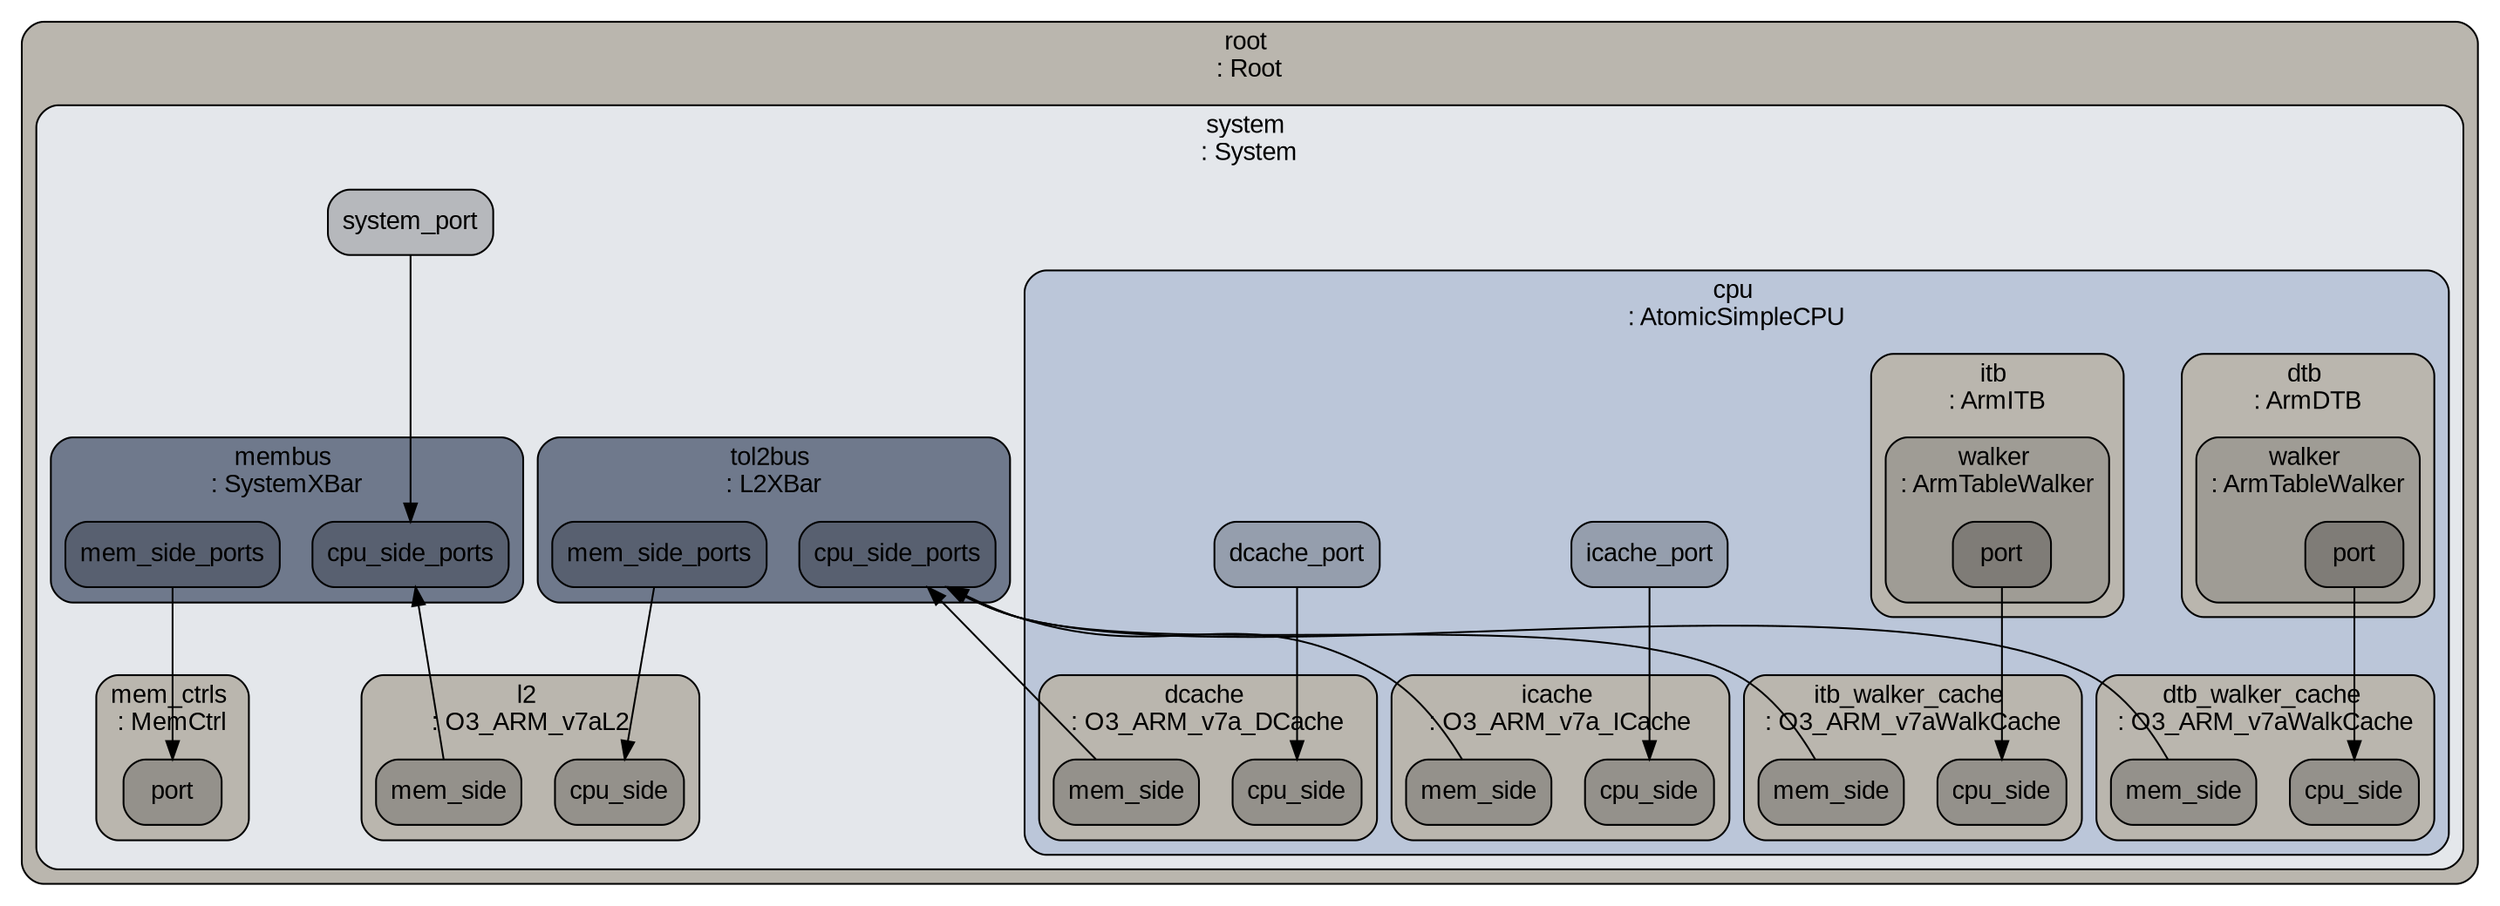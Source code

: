 digraph G {
ranksep="1.3";
subgraph cluster_root {
shape=Mrecord;
label="root \n: Root";
tooltip="eventq_index&#61;0&#10;\full_system&#61;false&#10;\sim_quantum&#61;0&#10;\time_sync_enable&#61;false&#10;\time_sync_period&#61;100000000000&#10;\time_sync_spin_threshold&#61;100000000";
style="rounded, filled";
color="#000000";
fillcolor="#bab6ae";
fontname=Arial;
fontsize=14;
fontcolor="#000000";
subgraph cluster_system {
shape=Mrecord;
label="system \n: System";
tooltip="byte_order&#61;little&#10;\cache_line_size&#61;128&#10;\eventq_index&#61;0&#10;\exit_on_work_items&#61;false&#10;\init_param&#61;0&#10;\m5ops_base&#61;0&#10;\mem_mode&#61;atomic&#10;\mem_ranges&#61;0:17179869184&#10;\memories&#61;system.mem_ctrls.dram&#10;\mmap_using_noreserve&#61;false&#10;\multi_thread&#61;false&#10;\num_work_ids&#61;16&#10;\readfile&#61;&#10;\redirect_paths&#61;system.redirect_paths0 system.redirect_paths1 system.redirect_paths2&#10;\shared_backstore&#61;&#10;\symbolfile&#61;&#10;\thermal_components&#61;&#10;\thermal_model&#61;Null&#10;\work_begin_ckpt_count&#61;0&#10;\work_begin_cpu_id_exit&#61;-1&#10;\work_begin_exit_count&#61;0&#10;\work_cpus_ckpt_count&#61;0&#10;\work_end_ckpt_count&#61;0&#10;\work_end_exit_count&#61;0&#10;\work_item_id&#61;-1&#10;\workload&#61;Null";
style="rounded, filled";
color="#000000";
fillcolor="#e4e7eb";
fontname=Arial;
fontsize=14;
fontcolor="#000000";
system_system_port [shape=Mrecord, label=system_port, style="rounded, filled", color="#000000", fillcolor="#b6b8bc", fontname=Arial, fontsize=14, fontcolor="#000000"];
subgraph cluster_system_dvfs_handler {
shape=Mrecord;
label="dvfs_handler \n: DVFSHandler";
tooltip="domains&#61;&#10;\enable&#61;false&#10;\eventq_index&#61;0&#10;\sys_clk_domain&#61;system.clk_domain&#10;\transition_latency&#61;100000000";
style="rounded, filled";
color="#000000";
fillcolor="#bab6ae";
fontname=Arial;
fontsize=14;
fontcolor="#000000";
}

subgraph cluster_system_cpu {
shape=Mrecord;
label="cpu \n: AtomicSimpleCPU";
tooltip="branchPred&#61;Null&#10;\checker&#61;Null&#10;\clk_domain&#61;system.cpu_clk_domain&#10;\cpu_id&#61;0&#10;\do_checkpoint_insts&#61;true&#10;\do_statistics_insts&#61;true&#10;\dtb&#61;system.cpu.dtb&#10;\eventq_index&#61;0&#10;\function_trace&#61;false&#10;\function_trace_start&#61;0&#10;\interrupts&#61;system.cpu.interrupts&#10;\isa&#61;system.cpu.isa&#10;\itb&#61;system.cpu.itb&#10;\max_insts_all_threads&#61;0&#10;\max_insts_any_thread&#61;0&#10;\numThreads&#61;1&#10;\power_gating_on_idle&#61;false&#10;\power_model&#61;&#10;\power_state&#61;system.cpu.power_state&#10;\progress_interval&#61;0&#10;\pwr_gating_latency&#61;300&#10;\simpoint_start_insts&#61;1000000 11000000&#10;\simulate_data_stalls&#61;false&#10;\simulate_inst_stalls&#61;false&#10;\socket_id&#61;0&#10;\switched_out&#61;false&#10;\syscallRetryLatency&#61;10000&#10;\system&#61;system&#10;\tracer&#61;system.cpu.tracer&#10;\wait_for_remote_gdb&#61;false&#10;\width&#61;1&#10;\workload&#61;system.cpu.workload";
style="rounded, filled";
color="#000000";
fillcolor="#bbc6d9";
fontname=Arial;
fontsize=14;
fontcolor="#000000";
system_cpu_icache_port [shape=Mrecord, label=icache_port, style="rounded, filled", color="#000000", fillcolor="#959ead", fontname=Arial, fontsize=14, fontcolor="#000000"];
system_cpu_dcache_port [shape=Mrecord, label=dcache_port, style="rounded, filled", color="#000000", fillcolor="#959ead", fontname=Arial, fontsize=14, fontcolor="#000000"];
subgraph cluster_system_cpu_dtb {
shape=Mrecord;
label="dtb \n: ArmDTB";
tooltip="eventq_index&#61;0&#10;\is_stage2&#61;false&#10;\size&#61;64&#10;\sys&#61;system&#10;\walker&#61;system.cpu.dtb.walker";
style="rounded, filled";
color="#000000";
fillcolor="#bab6ae";
fontname=Arial;
fontsize=14;
fontcolor="#000000";
subgraph cluster_system_cpu_dtb_stage2_mmu {
shape=Mrecord;
label="stage2_mmu \n: ArmStage2DMMU";
tooltip="eventq_index&#61;0&#10;\stage2_tlb&#61;system.cpu.dtb.stage2_mmu.stage2_tlb&#10;\sys&#61;system&#10;\tlb&#61;system.cpu.dtb";
style="rounded, filled";
color="#000000";
fillcolor="#9f9c95";
fontname=Arial;
fontsize=14;
fontcolor="#000000";
subgraph cluster_system_cpu_dtb_stage2_mmu_stage2_tlb {
shape=Mrecord;
label="stage2_tlb \n: ArmStage2TLB";
tooltip="eventq_index&#61;0&#10;\is_stage2&#61;true&#10;\size&#61;32&#10;\sys&#61;system&#10;\walker&#61;system.cpu.dtb.stage2_mmu.stage2_tlb.walker";
style="rounded, filled";
color="#000000";
fillcolor="#84827c";
fontname=Arial;
fontsize=14;
fontcolor="#000000";
subgraph cluster_system_cpu_dtb_stage2_mmu_stage2_tlb_walker {
shape=Mrecord;
label="walker \n: ArmStage2TableWalker";
tooltip="clk_domain&#61;system.cpu_clk_domain&#10;\eventq_index&#61;0&#10;\is_stage2&#61;true&#10;\num_squash_per_cycle&#61;2&#10;\power_model&#61;&#10;\power_state&#61;system.cpu.dtb.stage2_mmu.stage2_tlb.walker.power_state&#10;\sys&#61;system";
style="rounded, filled";
color="#000000";
fillcolor="#6a6863";
fontname=Arial;
fontsize=14;
fontcolor="#000000";
subgraph cluster_system_cpu_dtb_stage2_mmu_stage2_tlb_walker_power_state {
shape=Mrecord;
label="power_state \n: PowerState";
tooltip="clk_gate_bins&#61;20&#10;\clk_gate_max&#61;1000000000000&#10;\clk_gate_min&#61;1000&#10;\default_state&#61;UNDEFINED&#10;\eventq_index&#61;0&#10;\leaders&#61;&#10;\possible_states&#61;";
style="rounded, filled";
color="#000000";
fillcolor="#4f4e4a";
fontname=Arial;
fontsize=14;
fontcolor="#000000";
}

}

}

}

subgraph cluster_system_cpu_dtb_walker {
shape=Mrecord;
label="walker \n: ArmTableWalker";
tooltip="clk_domain&#61;system.cpu_clk_domain&#10;\eventq_index&#61;0&#10;\is_stage2&#61;false&#10;\num_squash_per_cycle&#61;2&#10;\power_model&#61;&#10;\power_state&#61;system.cpu.dtb.walker.power_state&#10;\sys&#61;system";
style="rounded, filled";
color="#000000";
fillcolor="#9f9c95";
fontname=Arial;
fontsize=14;
fontcolor="#000000";
system_cpu_dtb_walker_port [shape=Mrecord, label=port, style="rounded, filled", color="#000000", fillcolor="#7f7c77", fontname=Arial, fontsize=14, fontcolor="#000000"];
subgraph cluster_system_cpu_dtb_walker_power_state {
shape=Mrecord;
label="power_state \n: PowerState";
tooltip="clk_gate_bins&#61;20&#10;\clk_gate_max&#61;1000000000000&#10;\clk_gate_min&#61;1000&#10;\default_state&#61;UNDEFINED&#10;\eventq_index&#61;0&#10;\leaders&#61;&#10;\possible_states&#61;";
style="rounded, filled";
color="#000000";
fillcolor="#84827c";
fontname=Arial;
fontsize=14;
fontcolor="#000000";
}

}

}

subgraph cluster_system_cpu_itb {
shape=Mrecord;
label="itb \n: ArmITB";
tooltip="eventq_index&#61;0&#10;\is_stage2&#61;false&#10;\size&#61;64&#10;\sys&#61;system&#10;\walker&#61;system.cpu.itb.walker";
style="rounded, filled";
color="#000000";
fillcolor="#bab6ae";
fontname=Arial;
fontsize=14;
fontcolor="#000000";
subgraph cluster_system_cpu_itb_stage2_mmu {
shape=Mrecord;
label="stage2_mmu \n: ArmStage2IMMU";
tooltip="eventq_index&#61;0&#10;\stage2_tlb&#61;system.cpu.itb.stage2_mmu.stage2_tlb&#10;\sys&#61;system&#10;\tlb&#61;system.cpu.itb";
style="rounded, filled";
color="#000000";
fillcolor="#9f9c95";
fontname=Arial;
fontsize=14;
fontcolor="#000000";
subgraph cluster_system_cpu_itb_stage2_mmu_stage2_tlb {
shape=Mrecord;
label="stage2_tlb \n: ArmStage2TLB";
tooltip="eventq_index&#61;0&#10;\is_stage2&#61;true&#10;\size&#61;32&#10;\sys&#61;system&#10;\walker&#61;system.cpu.itb.stage2_mmu.stage2_tlb.walker";
style="rounded, filled";
color="#000000";
fillcolor="#84827c";
fontname=Arial;
fontsize=14;
fontcolor="#000000";
subgraph cluster_system_cpu_itb_stage2_mmu_stage2_tlb_walker {
shape=Mrecord;
label="walker \n: ArmStage2TableWalker";
tooltip="clk_domain&#61;system.cpu_clk_domain&#10;\eventq_index&#61;0&#10;\is_stage2&#61;true&#10;\num_squash_per_cycle&#61;2&#10;\power_model&#61;&#10;\power_state&#61;system.cpu.itb.stage2_mmu.stage2_tlb.walker.power_state&#10;\sys&#61;system";
style="rounded, filled";
color="#000000";
fillcolor="#6a6863";
fontname=Arial;
fontsize=14;
fontcolor="#000000";
subgraph cluster_system_cpu_itb_stage2_mmu_stage2_tlb_walker_power_state {
shape=Mrecord;
label="power_state \n: PowerState";
tooltip="clk_gate_bins&#61;20&#10;\clk_gate_max&#61;1000000000000&#10;\clk_gate_min&#61;1000&#10;\default_state&#61;UNDEFINED&#10;\eventq_index&#61;0&#10;\leaders&#61;&#10;\possible_states&#61;";
style="rounded, filled";
color="#000000";
fillcolor="#4f4e4a";
fontname=Arial;
fontsize=14;
fontcolor="#000000";
}

}

}

}

subgraph cluster_system_cpu_itb_walker {
shape=Mrecord;
label="walker \n: ArmTableWalker";
tooltip="clk_domain&#61;system.cpu_clk_domain&#10;\eventq_index&#61;0&#10;\is_stage2&#61;false&#10;\num_squash_per_cycle&#61;2&#10;\power_model&#61;&#10;\power_state&#61;system.cpu.itb.walker.power_state&#10;\sys&#61;system";
style="rounded, filled";
color="#000000";
fillcolor="#9f9c95";
fontname=Arial;
fontsize=14;
fontcolor="#000000";
system_cpu_itb_walker_port [shape=Mrecord, label=port, style="rounded, filled", color="#000000", fillcolor="#7f7c77", fontname=Arial, fontsize=14, fontcolor="#000000"];
subgraph cluster_system_cpu_itb_walker_power_state {
shape=Mrecord;
label="power_state \n: PowerState";
tooltip="clk_gate_bins&#61;20&#10;\clk_gate_max&#61;1000000000000&#10;\clk_gate_min&#61;1000&#10;\default_state&#61;UNDEFINED&#10;\eventq_index&#61;0&#10;\leaders&#61;&#10;\possible_states&#61;";
style="rounded, filled";
color="#000000";
fillcolor="#84827c";
fontname=Arial;
fontsize=14;
fontcolor="#000000";
}

}

}

subgraph cluster_system_cpu_tracer {
shape=Mrecord;
label="tracer \n: ExeTracer";
tooltip="eventq_index&#61;0";
style="rounded, filled";
color="#000000";
fillcolor="#bab6ae";
fontname=Arial;
fontsize=14;
fontcolor="#000000";
}

subgraph cluster_system_cpu_power_state {
shape=Mrecord;
label="power_state \n: PowerState";
tooltip="clk_gate_bins&#61;20&#10;\clk_gate_max&#61;1000000000000&#10;\clk_gate_min&#61;1000&#10;\default_state&#61;UNDEFINED&#10;\eventq_index&#61;0&#10;\leaders&#61;&#10;\possible_states&#61;ON CLK_GATED OFF";
style="rounded, filled";
color="#000000";
fillcolor="#bab6ae";
fontname=Arial;
fontsize=14;
fontcolor="#000000";
}

subgraph cluster_system_cpu_workload {
shape=Mrecord;
label="workload \n: Process";
tooltip="cmd&#61;/home/data/ChenRuiyang/graph500-graph500-2.1.4/seq-csr/seq-csr -s 14 -e 14&#10;\cwd&#61;/home/data/ChenRuiyang/gem5&#10;\drivers&#61;&#10;\egid&#61;100&#10;\env&#61;&#10;\errout&#61;cerr&#10;\euid&#61;100&#10;\eventq_index&#61;0&#10;\executable&#61;/home/data/ChenRuiyang/graph500-graph500-2.1.4/seq-csr/seq-csr&#10;\gid&#61;100&#10;\input&#61;cin&#10;\kvmInSE&#61;false&#10;\maxStackSize&#61;67108864&#10;\output&#61;cout&#10;\pgid&#61;100&#10;\pid&#61;100&#10;\ppid&#61;0&#10;\release&#61;5.1.0&#10;\simpoint&#61;0&#10;\system&#61;system&#10;\uid&#61;100&#10;\useArchPT&#61;false";
style="rounded, filled";
color="#000000";
fillcolor="#bab6ae";
fontname=Arial;
fontsize=14;
fontcolor="#000000";
}

subgraph cluster_system_cpu_isa {
shape=Mrecord;
label="isa \n: ArmISA";
tooltip="decoderFlavor&#61;Generic&#10;\eventq_index&#61;0&#10;\fpsid&#61;1090793632&#10;\id_aa64afr0_el1&#61;0&#10;\id_aa64afr1_el1&#61;0&#10;\id_aa64dfr0_el1&#61;15790086&#10;\id_aa64dfr1_el1&#61;0&#10;\id_aa64isar0_el1&#61;0&#10;\id_aa64isar1_el1&#61;16846864&#10;\id_aa64mmfr0_el1&#61;15728642&#10;\id_aa64mmfr1_el1&#61;1052672&#10;\id_aa64mmfr2_el1&#61;0&#10;\id_isar0&#61;34607377&#10;\id_isar1&#61;34677009&#10;\id_isar2&#61;555950401&#10;\id_isar3&#61;17899825&#10;\id_isar4&#61;268501314&#10;\id_isar5&#61;268435456&#10;\id_mmfr0&#61;270536963&#10;\id_mmfr1&#61;0&#10;\id_mmfr2&#61;19070976&#10;\id_mmfr3&#61;34611729&#10;\impdef_nop&#61;false&#10;\midr&#61;0&#10;\pmu&#61;Null&#10;\sve_vl_se&#61;1&#10;\system&#61;system";
style="rounded, filled";
color="#000000";
fillcolor="#bab6ae";
fontname=Arial;
fontsize=14;
fontcolor="#000000";
}

subgraph cluster_system_cpu_icache {
shape=Mrecord;
label="icache \n: O3_ARM_v7a_ICache";
tooltip="addr_ranges&#61;0:18446744073709551615&#10;\assoc&#61;8&#10;\clk_domain&#61;system.cpu_clk_domain&#10;\clusivity&#61;mostly_incl&#10;\compressor&#61;Null&#10;\data_latency&#61;1&#10;\demand_mshr_reserve&#61;1&#10;\eventq_index&#61;0&#10;\is_read_only&#61;true&#10;\max_miss_count&#61;0&#10;\mshrs&#61;2&#10;\power_model&#61;&#10;\power_state&#61;system.cpu.icache.power_state&#10;\prefetch_on_access&#61;false&#10;\prefetcher&#61;Null&#10;\replacement_policy&#61;system.cpu.icache.replacement_policy&#10;\response_latency&#61;1&#10;\sequential_access&#61;false&#10;\size&#61;65536&#10;\system&#61;system&#10;\tag_latency&#61;1&#10;\tags&#61;system.cpu.icache.tags&#10;\tgts_per_mshr&#61;8&#10;\warmup_percentage&#61;0&#10;\write_allocator&#61;Null&#10;\write_buffers&#61;8&#10;\writeback_clean&#61;true";
style="rounded, filled";
color="#000000";
fillcolor="#bab6ae";
fontname=Arial;
fontsize=14;
fontcolor="#000000";
system_cpu_icache_cpu_side [shape=Mrecord, label=cpu_side, style="rounded, filled", color="#000000", fillcolor="#94918b", fontname=Arial, fontsize=14, fontcolor="#000000"];
system_cpu_icache_mem_side [shape=Mrecord, label=mem_side, style="rounded, filled", color="#000000", fillcolor="#94918b", fontname=Arial, fontsize=14, fontcolor="#000000"];
subgraph cluster_system_cpu_icache_tags {
shape=Mrecord;
label="tags \n: BaseSetAssoc";
tooltip="assoc&#61;8&#10;\block_size&#61;128&#10;\clk_domain&#61;system.cpu_clk_domain&#10;\entry_size&#61;128&#10;\eventq_index&#61;0&#10;\indexing_policy&#61;system.cpu.icache.tags.indexing_policy&#10;\power_model&#61;&#10;\power_state&#61;system.cpu.icache.tags.power_state&#10;\replacement_policy&#61;system.cpu.icache.replacement_policy&#10;\sequential_access&#61;false&#10;\size&#61;65536&#10;\system&#61;system&#10;\tag_latency&#61;1&#10;\warmup_percentage&#61;0";
style="rounded, filled";
color="#000000";
fillcolor="#9f9c95";
fontname=Arial;
fontsize=14;
fontcolor="#000000";
subgraph cluster_system_cpu_icache_tags_indexing_policy {
shape=Mrecord;
label="indexing_policy \n: SetAssociative";
tooltip="assoc&#61;8&#10;\entry_size&#61;128&#10;\eventq_index&#61;0&#10;\size&#61;65536";
style="rounded, filled";
color="#000000";
fillcolor="#84827c";
fontname=Arial;
fontsize=14;
fontcolor="#000000";
}

subgraph cluster_system_cpu_icache_tags_power_state {
shape=Mrecord;
label="power_state \n: PowerState";
tooltip="clk_gate_bins&#61;20&#10;\clk_gate_max&#61;1000000000000&#10;\clk_gate_min&#61;1000&#10;\default_state&#61;UNDEFINED&#10;\eventq_index&#61;0&#10;\leaders&#61;&#10;\possible_states&#61;";
style="rounded, filled";
color="#000000";
fillcolor="#84827c";
fontname=Arial;
fontsize=14;
fontcolor="#000000";
}

}

subgraph cluster_system_cpu_icache_replacement_policy {
shape=Mrecord;
label="replacement_policy \n: LRURP";
tooltip="eventq_index&#61;0";
style="rounded, filled";
color="#000000";
fillcolor="#9f9c95";
fontname=Arial;
fontsize=14;
fontcolor="#000000";
}

subgraph cluster_system_cpu_icache_power_state {
shape=Mrecord;
label="power_state \n: PowerState";
tooltip="clk_gate_bins&#61;20&#10;\clk_gate_max&#61;1000000000000&#10;\clk_gate_min&#61;1000&#10;\default_state&#61;UNDEFINED&#10;\eventq_index&#61;0&#10;\leaders&#61;&#10;\possible_states&#61;";
style="rounded, filled";
color="#000000";
fillcolor="#9f9c95";
fontname=Arial;
fontsize=14;
fontcolor="#000000";
}

}

subgraph cluster_system_cpu_dcache {
shape=Mrecord;
label="dcache \n: O3_ARM_v7a_DCache";
tooltip="addr_ranges&#61;0:18446744073709551615&#10;\assoc&#61;8&#10;\clk_domain&#61;system.cpu_clk_domain&#10;\clusivity&#61;mostly_incl&#10;\compressor&#61;Null&#10;\data_latency&#61;2&#10;\demand_mshr_reserve&#61;1&#10;\eventq_index&#61;0&#10;\is_read_only&#61;false&#10;\max_miss_count&#61;0&#10;\mshrs&#61;6&#10;\power_model&#61;&#10;\power_state&#61;system.cpu.dcache.power_state&#10;\prefetch_on_access&#61;false&#10;\prefetcher&#61;Null&#10;\replacement_policy&#61;system.cpu.dcache.replacement_policy&#10;\response_latency&#61;2&#10;\sequential_access&#61;false&#10;\size&#61;32768&#10;\system&#61;system&#10;\tag_latency&#61;2&#10;\tags&#61;system.cpu.dcache.tags&#10;\tgts_per_mshr&#61;8&#10;\warmup_percentage&#61;0&#10;\write_allocator&#61;Null&#10;\write_buffers&#61;16&#10;\writeback_clean&#61;true";
style="rounded, filled";
color="#000000";
fillcolor="#bab6ae";
fontname=Arial;
fontsize=14;
fontcolor="#000000";
system_cpu_dcache_cpu_side [shape=Mrecord, label=cpu_side, style="rounded, filled", color="#000000", fillcolor="#94918b", fontname=Arial, fontsize=14, fontcolor="#000000"];
system_cpu_dcache_mem_side [shape=Mrecord, label=mem_side, style="rounded, filled", color="#000000", fillcolor="#94918b", fontname=Arial, fontsize=14, fontcolor="#000000"];
subgraph cluster_system_cpu_dcache_tags {
shape=Mrecord;
label="tags \n: BaseSetAssoc";
tooltip="assoc&#61;8&#10;\block_size&#61;128&#10;\clk_domain&#61;system.cpu_clk_domain&#10;\entry_size&#61;128&#10;\eventq_index&#61;0&#10;\indexing_policy&#61;system.cpu.dcache.tags.indexing_policy&#10;\power_model&#61;&#10;\power_state&#61;system.cpu.dcache.tags.power_state&#10;\replacement_policy&#61;system.cpu.dcache.replacement_policy&#10;\sequential_access&#61;false&#10;\size&#61;32768&#10;\system&#61;system&#10;\tag_latency&#61;2&#10;\warmup_percentage&#61;0";
style="rounded, filled";
color="#000000";
fillcolor="#9f9c95";
fontname=Arial;
fontsize=14;
fontcolor="#000000";
subgraph cluster_system_cpu_dcache_tags_indexing_policy {
shape=Mrecord;
label="indexing_policy \n: SetAssociative";
tooltip="assoc&#61;8&#10;\entry_size&#61;128&#10;\eventq_index&#61;0&#10;\size&#61;32768";
style="rounded, filled";
color="#000000";
fillcolor="#84827c";
fontname=Arial;
fontsize=14;
fontcolor="#000000";
}

subgraph cluster_system_cpu_dcache_tags_power_state {
shape=Mrecord;
label="power_state \n: PowerState";
tooltip="clk_gate_bins&#61;20&#10;\clk_gate_max&#61;1000000000000&#10;\clk_gate_min&#61;1000&#10;\default_state&#61;UNDEFINED&#10;\eventq_index&#61;0&#10;\leaders&#61;&#10;\possible_states&#61;";
style="rounded, filled";
color="#000000";
fillcolor="#84827c";
fontname=Arial;
fontsize=14;
fontcolor="#000000";
}

}

subgraph cluster_system_cpu_dcache_replacement_policy {
shape=Mrecord;
label="replacement_policy \n: LRURP";
tooltip="eventq_index&#61;0";
style="rounded, filled";
color="#000000";
fillcolor="#9f9c95";
fontname=Arial;
fontsize=14;
fontcolor="#000000";
}

subgraph cluster_system_cpu_dcache_power_state {
shape=Mrecord;
label="power_state \n: PowerState";
tooltip="clk_gate_bins&#61;20&#10;\clk_gate_max&#61;1000000000000&#10;\clk_gate_min&#61;1000&#10;\default_state&#61;UNDEFINED&#10;\eventq_index&#61;0&#10;\leaders&#61;&#10;\possible_states&#61;";
style="rounded, filled";
color="#000000";
fillcolor="#9f9c95";
fontname=Arial;
fontsize=14;
fontcolor="#000000";
}

}

subgraph cluster_system_cpu_itb_walker_cache {
shape=Mrecord;
label="itb_walker_cache \n: O3_ARM_v7aWalkCache";
tooltip="addr_ranges&#61;0:18446744073709551615&#10;\assoc&#61;8&#10;\clk_domain&#61;system.cpu_clk_domain&#10;\clusivity&#61;mostly_incl&#10;\compressor&#61;Null&#10;\data_latency&#61;4&#10;\demand_mshr_reserve&#61;1&#10;\eventq_index&#61;0&#10;\is_read_only&#61;true&#10;\max_miss_count&#61;0&#10;\mshrs&#61;6&#10;\power_model&#61;&#10;\power_state&#61;system.cpu.itb_walker_cache.power_state&#10;\prefetch_on_access&#61;false&#10;\prefetcher&#61;Null&#10;\replacement_policy&#61;system.cpu.itb_walker_cache.replacement_policy&#10;\response_latency&#61;4&#10;\sequential_access&#61;false&#10;\size&#61;1024&#10;\system&#61;system&#10;\tag_latency&#61;4&#10;\tags&#61;system.cpu.itb_walker_cache.tags&#10;\tgts_per_mshr&#61;8&#10;\warmup_percentage&#61;0&#10;\write_allocator&#61;Null&#10;\write_buffers&#61;16&#10;\writeback_clean&#61;true";
style="rounded, filled";
color="#000000";
fillcolor="#bab6ae";
fontname=Arial;
fontsize=14;
fontcolor="#000000";
system_cpu_itb_walker_cache_cpu_side [shape=Mrecord, label=cpu_side, style="rounded, filled", color="#000000", fillcolor="#94918b", fontname=Arial, fontsize=14, fontcolor="#000000"];
system_cpu_itb_walker_cache_mem_side [shape=Mrecord, label=mem_side, style="rounded, filled", color="#000000", fillcolor="#94918b", fontname=Arial, fontsize=14, fontcolor="#000000"];
subgraph cluster_system_cpu_itb_walker_cache_tags {
shape=Mrecord;
label="tags \n: BaseSetAssoc";
tooltip="assoc&#61;8&#10;\block_size&#61;128&#10;\clk_domain&#61;system.cpu_clk_domain&#10;\entry_size&#61;128&#10;\eventq_index&#61;0&#10;\indexing_policy&#61;system.cpu.itb_walker_cache.tags.indexing_policy&#10;\power_model&#61;&#10;\power_state&#61;system.cpu.itb_walker_cache.tags.power_state&#10;\replacement_policy&#61;system.cpu.itb_walker_cache.replacement_policy&#10;\sequential_access&#61;false&#10;\size&#61;1024&#10;\system&#61;system&#10;\tag_latency&#61;4&#10;\warmup_percentage&#61;0";
style="rounded, filled";
color="#000000";
fillcolor="#9f9c95";
fontname=Arial;
fontsize=14;
fontcolor="#000000";
subgraph cluster_system_cpu_itb_walker_cache_tags_indexing_policy {
shape=Mrecord;
label="indexing_policy \n: SetAssociative";
tooltip="assoc&#61;8&#10;\entry_size&#61;128&#10;\eventq_index&#61;0&#10;\size&#61;1024";
style="rounded, filled";
color="#000000";
fillcolor="#84827c";
fontname=Arial;
fontsize=14;
fontcolor="#000000";
}

subgraph cluster_system_cpu_itb_walker_cache_tags_power_state {
shape=Mrecord;
label="power_state \n: PowerState";
tooltip="clk_gate_bins&#61;20&#10;\clk_gate_max&#61;1000000000000&#10;\clk_gate_min&#61;1000&#10;\default_state&#61;UNDEFINED&#10;\eventq_index&#61;0&#10;\leaders&#61;&#10;\possible_states&#61;";
style="rounded, filled";
color="#000000";
fillcolor="#84827c";
fontname=Arial;
fontsize=14;
fontcolor="#000000";
}

}

subgraph cluster_system_cpu_itb_walker_cache_replacement_policy {
shape=Mrecord;
label="replacement_policy \n: LRURP";
tooltip="eventq_index&#61;0";
style="rounded, filled";
color="#000000";
fillcolor="#9f9c95";
fontname=Arial;
fontsize=14;
fontcolor="#000000";
}

subgraph cluster_system_cpu_itb_walker_cache_power_state {
shape=Mrecord;
label="power_state \n: PowerState";
tooltip="clk_gate_bins&#61;20&#10;\clk_gate_max&#61;1000000000000&#10;\clk_gate_min&#61;1000&#10;\default_state&#61;UNDEFINED&#10;\eventq_index&#61;0&#10;\leaders&#61;&#10;\possible_states&#61;";
style="rounded, filled";
color="#000000";
fillcolor="#9f9c95";
fontname=Arial;
fontsize=14;
fontcolor="#000000";
}

}

subgraph cluster_system_cpu_dtb_walker_cache {
shape=Mrecord;
label="dtb_walker_cache \n: O3_ARM_v7aWalkCache";
tooltip="addr_ranges&#61;0:18446744073709551615&#10;\assoc&#61;8&#10;\clk_domain&#61;system.cpu_clk_domain&#10;\clusivity&#61;mostly_incl&#10;\compressor&#61;Null&#10;\data_latency&#61;4&#10;\demand_mshr_reserve&#61;1&#10;\eventq_index&#61;0&#10;\is_read_only&#61;true&#10;\max_miss_count&#61;0&#10;\mshrs&#61;6&#10;\power_model&#61;&#10;\power_state&#61;system.cpu.dtb_walker_cache.power_state&#10;\prefetch_on_access&#61;false&#10;\prefetcher&#61;Null&#10;\replacement_policy&#61;system.cpu.dtb_walker_cache.replacement_policy&#10;\response_latency&#61;4&#10;\sequential_access&#61;false&#10;\size&#61;1024&#10;\system&#61;system&#10;\tag_latency&#61;4&#10;\tags&#61;system.cpu.dtb_walker_cache.tags&#10;\tgts_per_mshr&#61;8&#10;\warmup_percentage&#61;0&#10;\write_allocator&#61;Null&#10;\write_buffers&#61;16&#10;\writeback_clean&#61;true";
style="rounded, filled";
color="#000000";
fillcolor="#bab6ae";
fontname=Arial;
fontsize=14;
fontcolor="#000000";
system_cpu_dtb_walker_cache_cpu_side [shape=Mrecord, label=cpu_side, style="rounded, filled", color="#000000", fillcolor="#94918b", fontname=Arial, fontsize=14, fontcolor="#000000"];
system_cpu_dtb_walker_cache_mem_side [shape=Mrecord, label=mem_side, style="rounded, filled", color="#000000", fillcolor="#94918b", fontname=Arial, fontsize=14, fontcolor="#000000"];
subgraph cluster_system_cpu_dtb_walker_cache_tags {
shape=Mrecord;
label="tags \n: BaseSetAssoc";
tooltip="assoc&#61;8&#10;\block_size&#61;128&#10;\clk_domain&#61;system.cpu_clk_domain&#10;\entry_size&#61;128&#10;\eventq_index&#61;0&#10;\indexing_policy&#61;system.cpu.dtb_walker_cache.tags.indexing_policy&#10;\power_model&#61;&#10;\power_state&#61;system.cpu.dtb_walker_cache.tags.power_state&#10;\replacement_policy&#61;system.cpu.dtb_walker_cache.replacement_policy&#10;\sequential_access&#61;false&#10;\size&#61;1024&#10;\system&#61;system&#10;\tag_latency&#61;4&#10;\warmup_percentage&#61;0";
style="rounded, filled";
color="#000000";
fillcolor="#9f9c95";
fontname=Arial;
fontsize=14;
fontcolor="#000000";
subgraph cluster_system_cpu_dtb_walker_cache_tags_indexing_policy {
shape=Mrecord;
label="indexing_policy \n: SetAssociative";
tooltip="assoc&#61;8&#10;\entry_size&#61;128&#10;\eventq_index&#61;0&#10;\size&#61;1024";
style="rounded, filled";
color="#000000";
fillcolor="#84827c";
fontname=Arial;
fontsize=14;
fontcolor="#000000";
}

subgraph cluster_system_cpu_dtb_walker_cache_tags_power_state {
shape=Mrecord;
label="power_state \n: PowerState";
tooltip="clk_gate_bins&#61;20&#10;\clk_gate_max&#61;1000000000000&#10;\clk_gate_min&#61;1000&#10;\default_state&#61;UNDEFINED&#10;\eventq_index&#61;0&#10;\leaders&#61;&#10;\possible_states&#61;";
style="rounded, filled";
color="#000000";
fillcolor="#84827c";
fontname=Arial;
fontsize=14;
fontcolor="#000000";
}

}

subgraph cluster_system_cpu_dtb_walker_cache_replacement_policy {
shape=Mrecord;
label="replacement_policy \n: LRURP";
tooltip="eventq_index&#61;0";
style="rounded, filled";
color="#000000";
fillcolor="#9f9c95";
fontname=Arial;
fontsize=14;
fontcolor="#000000";
}

subgraph cluster_system_cpu_dtb_walker_cache_power_state {
shape=Mrecord;
label="power_state \n: PowerState";
tooltip="clk_gate_bins&#61;20&#10;\clk_gate_max&#61;1000000000000&#10;\clk_gate_min&#61;1000&#10;\default_state&#61;UNDEFINED&#10;\eventq_index&#61;0&#10;\leaders&#61;&#10;\possible_states&#61;";
style="rounded, filled";
color="#000000";
fillcolor="#9f9c95";
fontname=Arial;
fontsize=14;
fontcolor="#000000";
}

}

subgraph cluster_system_cpu_interrupts {
shape=Mrecord;
label="interrupts \n: ArmInterrupts";
tooltip="eventq_index&#61;0";
style="rounded, filled";
color="#000000";
fillcolor="#bab6ae";
fontname=Arial;
fontsize=14;
fontcolor="#000000";
}

}

subgraph cluster_system_voltage_domain {
shape=Mrecord;
label="voltage_domain \n: VoltageDomain";
tooltip="eventq_index&#61;0&#10;\voltage&#61;1.0";
style="rounded, filled";
color="#000000";
fillcolor="#bab6ae";
fontname=Arial;
fontsize=14;
fontcolor="#000000";
}

subgraph cluster_system_clk_domain {
shape=Mrecord;
label="clk_domain \n: SrcClockDomain";
tooltip="clock&#61;1000&#10;\domain_id&#61;-1&#10;\eventq_index&#61;0&#10;\init_perf_level&#61;0&#10;\voltage_domain&#61;system.voltage_domain";
style="rounded, filled";
color="#000000";
fillcolor="#bab6ae";
fontname=Arial;
fontsize=14;
fontcolor="#000000";
}

subgraph cluster_system_cpu_voltage_domain {
shape=Mrecord;
label="cpu_voltage_domain \n: VoltageDomain";
tooltip="eventq_index&#61;0&#10;\voltage&#61;1.0";
style="rounded, filled";
color="#000000";
fillcolor="#bab6ae";
fontname=Arial;
fontsize=14;
fontcolor="#000000";
}

subgraph cluster_system_cpu_clk_domain {
shape=Mrecord;
label="cpu_clk_domain \n: SrcClockDomain";
tooltip="clock&#61;400&#10;\domain_id&#61;-1&#10;\eventq_index&#61;0&#10;\init_perf_level&#61;0&#10;\voltage_domain&#61;system.cpu_voltage_domain";
style="rounded, filled";
color="#000000";
fillcolor="#bab6ae";
fontname=Arial;
fontsize=14;
fontcolor="#000000";
}

subgraph cluster_system_membus {
shape=Mrecord;
label="membus \n: SystemXBar";
tooltip="clk_domain&#61;system.clk_domain&#10;\eventq_index&#61;0&#10;\forward_latency&#61;4&#10;\frontend_latency&#61;3&#10;\header_latency&#61;1&#10;\max_outstanding_snoops&#61;512&#10;\max_routing_table_size&#61;512&#10;\point_of_coherency&#61;true&#10;\point_of_unification&#61;true&#10;\power_model&#61;&#10;\power_state&#61;system.membus.power_state&#10;\response_latency&#61;2&#10;\snoop_filter&#61;system.membus.snoop_filter&#10;\snoop_response_latency&#61;4&#10;\system&#61;system&#10;\use_default_range&#61;false&#10;\width&#61;16";
style="rounded, filled";
color="#000000";
fillcolor="#6f798c";
fontname=Arial;
fontsize=14;
fontcolor="#000000";
system_membus_cpu_side_ports [shape=Mrecord, label=cpu_side_ports, style="rounded, filled", color="#000000", fillcolor="#586070", fontname=Arial, fontsize=14, fontcolor="#000000"];
system_membus_mem_side_ports [shape=Mrecord, label=mem_side_ports, style="rounded, filled", color="#000000", fillcolor="#586070", fontname=Arial, fontsize=14, fontcolor="#000000"];
subgraph cluster_system_membus_snoop_filter {
shape=Mrecord;
label="snoop_filter \n: SnoopFilter";
tooltip="eventq_index&#61;0&#10;\lookup_latency&#61;1&#10;\max_capacity&#61;8388608&#10;\system&#61;system";
style="rounded, filled";
color="#000000";
fillcolor="#bab6ae";
fontname=Arial;
fontsize=14;
fontcolor="#000000";
}

subgraph cluster_system_membus_power_state {
shape=Mrecord;
label="power_state \n: PowerState";
tooltip="clk_gate_bins&#61;20&#10;\clk_gate_max&#61;1000000000000&#10;\clk_gate_min&#61;1000&#10;\default_state&#61;UNDEFINED&#10;\eventq_index&#61;0&#10;\leaders&#61;&#10;\possible_states&#61;";
style="rounded, filled";
color="#000000";
fillcolor="#bab6ae";
fontname=Arial;
fontsize=14;
fontcolor="#000000";
}

}

subgraph cluster_system_l2 {
shape=Mrecord;
label="l2 \n: O3_ARM_v7aL2";
tooltip="addr_ranges&#61;0:18446744073709551615&#10;\assoc&#61;16&#10;\clk_domain&#61;system.cpu_clk_domain&#10;\clusivity&#61;mostly_excl&#10;\compressor&#61;Null&#10;\data_latency&#61;12&#10;\demand_mshr_reserve&#61;1&#10;\eventq_index&#61;0&#10;\is_read_only&#61;false&#10;\max_miss_count&#61;0&#10;\mshrs&#61;16&#10;\power_model&#61;&#10;\power_state&#61;system.l2.power_state&#10;\prefetch_on_access&#61;true&#10;\prefetcher&#61;system.l2.prefetcher&#10;\replacement_policy&#61;system.l2.replacement_policy&#10;\response_latency&#61;12&#10;\sequential_access&#61;false&#10;\size&#61;1048576&#10;\system&#61;system&#10;\tag_latency&#61;12&#10;\tags&#61;system.l2.tags&#10;\tgts_per_mshr&#61;8&#10;\warmup_percentage&#61;0&#10;\write_allocator&#61;Null&#10;\write_buffers&#61;8&#10;\writeback_clean&#61;false";
style="rounded, filled";
color="#000000";
fillcolor="#bab6ae";
fontname=Arial;
fontsize=14;
fontcolor="#000000";
system_l2_cpu_side [shape=Mrecord, label=cpu_side, style="rounded, filled", color="#000000", fillcolor="#94918b", fontname=Arial, fontsize=14, fontcolor="#000000"];
system_l2_mem_side [shape=Mrecord, label=mem_side, style="rounded, filled", color="#000000", fillcolor="#94918b", fontname=Arial, fontsize=14, fontcolor="#000000"];
subgraph cluster_system_l2_tags {
shape=Mrecord;
label="tags \n: BaseSetAssoc";
tooltip="assoc&#61;16&#10;\block_size&#61;128&#10;\clk_domain&#61;system.cpu_clk_domain&#10;\entry_size&#61;128&#10;\eventq_index&#61;0&#10;\indexing_policy&#61;system.l2.tags.indexing_policy&#10;\power_model&#61;&#10;\power_state&#61;system.l2.tags.power_state&#10;\replacement_policy&#61;system.l2.replacement_policy&#10;\sequential_access&#61;false&#10;\size&#61;1048576&#10;\system&#61;system&#10;\tag_latency&#61;12&#10;\warmup_percentage&#61;0";
style="rounded, filled";
color="#000000";
fillcolor="#9f9c95";
fontname=Arial;
fontsize=14;
fontcolor="#000000";
subgraph cluster_system_l2_tags_indexing_policy {
shape=Mrecord;
label="indexing_policy \n: SetAssociative";
tooltip="assoc&#61;16&#10;\entry_size&#61;128&#10;\eventq_index&#61;0&#10;\size&#61;1048576";
style="rounded, filled";
color="#000000";
fillcolor="#84827c";
fontname=Arial;
fontsize=14;
fontcolor="#000000";
}

subgraph cluster_system_l2_tags_power_state {
shape=Mrecord;
label="power_state \n: PowerState";
tooltip="clk_gate_bins&#61;20&#10;\clk_gate_max&#61;1000000000000&#10;\clk_gate_min&#61;1000&#10;\default_state&#61;UNDEFINED&#10;\eventq_index&#61;0&#10;\leaders&#61;&#10;\possible_states&#61;";
style="rounded, filled";
color="#000000";
fillcolor="#84827c";
fontname=Arial;
fontsize=14;
fontcolor="#000000";
}

}

subgraph cluster_system_l2_replacement_policy {
shape=Mrecord;
label="replacement_policy \n: RandomRP";
tooltip="eventq_index&#61;0";
style="rounded, filled";
color="#000000";
fillcolor="#9f9c95";
fontname=Arial;
fontsize=14;
fontcolor="#000000";
}

subgraph cluster_system_l2_power_state {
shape=Mrecord;
label="power_state \n: PowerState";
tooltip="clk_gate_bins&#61;20&#10;\clk_gate_max&#61;1000000000000&#10;\clk_gate_min&#61;1000&#10;\default_state&#61;UNDEFINED&#10;\eventq_index&#61;0&#10;\leaders&#61;&#10;\possible_states&#61;";
style="rounded, filled";
color="#000000";
fillcolor="#9f9c95";
fontname=Arial;
fontsize=14;
fontcolor="#000000";
}

subgraph cluster_system_l2_prefetcher {
shape=Mrecord;
label="prefetcher \n: StridePrefetcher";
tooltip="block_size&#61;128&#10;\cache_snoop&#61;false&#10;\clk_domain&#61;system.cpu_clk_domain&#10;\confidence_counter_bits&#61;3&#10;\confidence_threshold&#61;50&#10;\degree&#61;4&#10;\eventq_index&#61;0&#10;\initial_confidence&#61;4&#10;\latency&#61;1&#10;\max_prefetch_requests_with_pending_translation&#61;32&#10;\on_data&#61;true&#10;\on_inst&#61;false&#10;\on_miss&#61;false&#10;\on_read&#61;true&#10;\on_write&#61;true&#10;\power_model&#61;&#10;\power_state&#61;system.l2.prefetcher.power_state&#10;\prefetch_on_access&#61;true&#10;\queue_filter&#61;true&#10;\queue_size&#61;32&#10;\queue_squash&#61;true&#10;\sys&#61;system&#10;\table_assoc&#61;4&#10;\table_entries&#61;64&#10;\table_indexing_policy&#61;system.l2.prefetcher.table_indexing_policy&#10;\table_replacement_policy&#61;system.l2.prefetcher.table_replacement_policy&#10;\tag_prefetch&#61;true&#10;\throttle_control_percentage&#61;0&#10;\use_requestor_id&#61;true&#10;\use_virtual_addresses&#61;false";
style="rounded, filled";
color="#000000";
fillcolor="#9f9c95";
fontname=Arial;
fontsize=14;
fontcolor="#000000";
subgraph cluster_system_l2_prefetcher_table_indexing_policy {
shape=Mrecord;
label="table_indexing_policy \n: StridePrefetcherHashedSetAssociative";
tooltip="assoc&#61;4&#10;\entry_size&#61;1&#10;\eventq_index&#61;0&#10;\size&#61;64";
style="rounded, filled";
color="#000000";
fillcolor="#84827c";
fontname=Arial;
fontsize=14;
fontcolor="#000000";
}

subgraph cluster_system_l2_prefetcher_table_replacement_policy {
shape=Mrecord;
label="table_replacement_policy \n: RandomRP";
tooltip="eventq_index&#61;0";
style="rounded, filled";
color="#000000";
fillcolor="#84827c";
fontname=Arial;
fontsize=14;
fontcolor="#000000";
}

subgraph cluster_system_l2_prefetcher_power_state {
shape=Mrecord;
label="power_state \n: PowerState";
tooltip="clk_gate_bins&#61;20&#10;\clk_gate_max&#61;1000000000000&#10;\clk_gate_min&#61;1000&#10;\default_state&#61;UNDEFINED&#10;\eventq_index&#61;0&#10;\leaders&#61;&#10;\possible_states&#61;";
style="rounded, filled";
color="#000000";
fillcolor="#84827c";
fontname=Arial;
fontsize=14;
fontcolor="#000000";
}

}

}

subgraph cluster_system_tol2bus {
shape=Mrecord;
label="tol2bus \n: L2XBar";
tooltip="clk_domain&#61;system.cpu_clk_domain&#10;\eventq_index&#61;0&#10;\forward_latency&#61;0&#10;\frontend_latency&#61;1&#10;\header_latency&#61;1&#10;\max_outstanding_snoops&#61;512&#10;\max_routing_table_size&#61;512&#10;\point_of_coherency&#61;false&#10;\point_of_unification&#61;true&#10;\power_model&#61;&#10;\power_state&#61;system.tol2bus.power_state&#10;\response_latency&#61;1&#10;\snoop_filter&#61;system.tol2bus.snoop_filter&#10;\snoop_response_latency&#61;1&#10;\system&#61;system&#10;\use_default_range&#61;false&#10;\width&#61;32";
style="rounded, filled";
color="#000000";
fillcolor="#6f798c";
fontname=Arial;
fontsize=14;
fontcolor="#000000";
system_tol2bus_cpu_side_ports [shape=Mrecord, label=cpu_side_ports, style="rounded, filled", color="#000000", fillcolor="#586070", fontname=Arial, fontsize=14, fontcolor="#000000"];
system_tol2bus_mem_side_ports [shape=Mrecord, label=mem_side_ports, style="rounded, filled", color="#000000", fillcolor="#586070", fontname=Arial, fontsize=14, fontcolor="#000000"];
subgraph cluster_system_tol2bus_snoop_filter {
shape=Mrecord;
label="snoop_filter \n: SnoopFilter";
tooltip="eventq_index&#61;0&#10;\lookup_latency&#61;0&#10;\max_capacity&#61;8388608&#10;\system&#61;system";
style="rounded, filled";
color="#000000";
fillcolor="#bab6ae";
fontname=Arial;
fontsize=14;
fontcolor="#000000";
}

subgraph cluster_system_tol2bus_power_state {
shape=Mrecord;
label="power_state \n: PowerState";
tooltip="clk_gate_bins&#61;20&#10;\clk_gate_max&#61;1000000000000&#10;\clk_gate_min&#61;1000&#10;\default_state&#61;UNDEFINED&#10;\eventq_index&#61;0&#10;\leaders&#61;&#10;\possible_states&#61;";
style="rounded, filled";
color="#000000";
fillcolor="#bab6ae";
fontname=Arial;
fontsize=14;
fontcolor="#000000";
}

}

subgraph cluster_system_mem_ctrls {
shape=Mrecord;
label="mem_ctrls \n: MemCtrl";
tooltip="clk_domain&#61;system.clk_domain&#10;\command_window&#61;10000&#10;\dram&#61;system.mem_ctrls.dram&#10;\eventq_index&#61;0&#10;\mem_sched_policy&#61;frfcfs&#10;\min_writes_per_switch&#61;16&#10;\nvm&#61;Null&#10;\power_model&#61;&#10;\power_state&#61;system.mem_ctrls.power_state&#10;\qos_policy&#61;Null&#10;\qos_priorities&#61;1&#10;\qos_priority_escalation&#61;false&#10;\qos_q_policy&#61;fifo&#10;\qos_requestors&#61;               &#10;\qos_syncro_scheduler&#61;false&#10;\qos_turnaround_policy&#61;Null&#10;\static_backend_latency&#61;10000&#10;\static_frontend_latency&#61;10000&#10;\system&#61;system&#10;\write_high_thresh_perc&#61;85&#10;\write_low_thresh_perc&#61;50";
style="rounded, filled";
color="#000000";
fillcolor="#bab6ae";
fontname=Arial;
fontsize=14;
fontcolor="#000000";
system_mem_ctrls_port [shape=Mrecord, label=port, style="rounded, filled", color="#000000", fillcolor="#94918b", fontname=Arial, fontsize=14, fontcolor="#000000"];
subgraph cluster_system_mem_ctrls_power_state {
shape=Mrecord;
label="power_state \n: PowerState";
tooltip="clk_gate_bins&#61;20&#10;\clk_gate_max&#61;1000000000000&#10;\clk_gate_min&#61;1000&#10;\default_state&#61;UNDEFINED&#10;\eventq_index&#61;0&#10;\leaders&#61;&#10;\possible_states&#61;";
style="rounded, filled";
color="#000000";
fillcolor="#9f9c95";
fontname=Arial;
fontsize=14;
fontcolor="#000000";
}

subgraph cluster_system_mem_ctrls_dram {
shape=Mrecord;
label="dram \n: DDR3_2133_8x8";
tooltip="IDD0&#61;0.07&#10;\IDD02&#61;0.0&#10;\IDD2N&#61;0.037&#10;\IDD2N2&#61;0.0&#10;\IDD2P0&#61;0.0&#10;\IDD2P02&#61;0.0&#10;\IDD2P1&#61;0.043000000000000003&#10;\IDD2P12&#61;0.0&#10;\IDD3N&#61;0.044&#10;\IDD3N2&#61;0.0&#10;\IDD3P0&#61;0.0&#10;\IDD3P02&#61;0.0&#10;\IDD3P1&#61;0.044&#10;\IDD3P12&#61;0.0&#10;\IDD4R&#61;0.191&#10;\IDD4R2&#61;0.0&#10;\IDD4W&#61;0.157&#10;\IDD4W2&#61;0.0&#10;\IDD5&#61;0.25&#10;\IDD52&#61;0.0&#10;\IDD6&#61;0.02&#10;\IDD62&#61;0.0&#10;\VDD&#61;1.5&#10;\VDD2&#61;0.0&#10;\activation_limit&#61;4&#10;\addr_mapping&#61;RoRaBaCoCh&#10;\bank_groups_per_rank&#61;0&#10;\banks_per_rank&#61;8&#10;\beats_per_clock&#61;2&#10;\burst_length&#61;8&#10;\clk_domain&#61;system.clk_domain&#10;\conf_table_reported&#61;true&#10;\data_clock_sync&#61;false&#10;\device_bus_width&#61;8&#10;\device_rowbuffer_size&#61;1024&#10;\device_size&#61;536870912&#10;\devices_per_rank&#61;8&#10;\dll&#61;true&#10;\enable_dram_powerdown&#61;false&#10;\eventq_index&#61;0&#10;\image_file&#61;&#10;\in_addr_map&#61;true&#10;\kvm_map&#61;true&#10;\max_accesses_per_row&#61;16&#10;\null&#61;false&#10;\page_policy&#61;open_adaptive&#10;\power_model&#61;&#10;\power_state&#61;system.mem_ctrls.dram.power_state&#10;\range&#61;0:17179869184&#10;\ranks_per_channel&#61;2&#10;\read_buffer_size&#61;32&#10;\tAAD&#61;938&#10;\tBURST&#61;3752&#10;\tBURST_MAX&#61;3752&#10;\tBURST_MIN&#61;3752&#10;\tCCD_L&#61;0&#10;\tCCD_L_WR&#61;0&#10;\tCK&#61;938&#10;\tCL&#61;13090&#10;\tCS&#61;2500&#10;\tPPD&#61;0&#10;\tRAS&#61;33000&#10;\tRCD&#61;13090&#10;\tREFI&#61;7800000&#10;\tRFC&#61;260000&#10;\tRP&#61;13090&#10;\tRRD&#61;5000&#10;\tRRD_L&#61;0&#10;\tRTP&#61;7500&#10;\tRTW&#61;2500&#10;\tWR&#61;15000&#10;\tWTR&#61;7500&#10;\tWTR_L&#61;7500&#10;\tXAW&#61;25000&#10;\tXP&#61;6000&#10;\tXPDLL&#61;0&#10;\tXS&#61;270000&#10;\tXSDLL&#61;0&#10;\two_cycle_activate&#61;false&#10;\write_buffer_size&#61;64";
style="rounded, filled";
color="#000000";
fillcolor="#5e5958";
fontname=Arial;
fontsize=14;
fontcolor="#000000";
subgraph cluster_system_mem_ctrls_dram_power_state {
shape=Mrecord;
label="power_state \n: PowerState";
tooltip="clk_gate_bins&#61;20&#10;\clk_gate_max&#61;1000000000000&#10;\clk_gate_min&#61;1000&#10;\default_state&#61;UNDEFINED&#10;\eventq_index&#61;0&#10;\leaders&#61;&#10;\possible_states&#61;";
style="rounded, filled";
color="#000000";
fillcolor="#bab6ae";
fontname=Arial;
fontsize=14;
fontcolor="#000000";
}

}

}

subgraph cluster_system_redirect_paths0 {
shape=Mrecord;
label="redirect_paths0 \n: RedirectPath";
tooltip="app_path&#61;/proc&#10;\eventq_index&#61;0&#10;\host_paths&#61;m5out/graph500_s_14_e_14/graph500_s_14_e_14_O3/2/fs/proc";
style="rounded, filled";
color="#000000";
fillcolor="#bab6ae";
fontname=Arial;
fontsize=14;
fontcolor="#000000";
}

subgraph cluster_system_redirect_paths1 {
shape=Mrecord;
label="redirect_paths1 \n: RedirectPath";
tooltip="app_path&#61;/sys&#10;\eventq_index&#61;0&#10;\host_paths&#61;m5out/graph500_s_14_e_14/graph500_s_14_e_14_O3/2/fs/sys";
style="rounded, filled";
color="#000000";
fillcolor="#bab6ae";
fontname=Arial;
fontsize=14;
fontcolor="#000000";
}

subgraph cluster_system_redirect_paths2 {
shape=Mrecord;
label="redirect_paths2 \n: RedirectPath";
tooltip="app_path&#61;/tmp&#10;\eventq_index&#61;0&#10;\host_paths&#61;m5out/graph500_s_14_e_14/graph500_s_14_e_14_O3/2/fs/tmp";
style="rounded, filled";
color="#000000";
fillcolor="#bab6ae";
fontname=Arial;
fontsize=14;
fontcolor="#000000";
}

subgraph cluster_system_switch_cpus {
shape=Mrecord;
label="switch_cpus \n: O3_ARM_v7a_3";
tooltip="LFSTSize&#61;1024&#10;\LQEntries&#61;64&#10;\LSQCheckLoads&#61;true&#10;\LSQDepCheckShift&#61;0&#10;\SQEntries&#61;60&#10;\SSITSize&#61;1024&#10;\activity&#61;0&#10;\backComSize&#61;5&#10;\branchPred&#61;system.switch_cpus.branchPred&#10;\cacheLoadPorts&#61;200&#10;\cacheStorePorts&#61;200&#10;\checker&#61;Null&#10;\clk_domain&#61;system.cpu_clk_domain&#10;\commitToDecodeDelay&#61;1&#10;\commitToFetchDelay&#61;1&#10;\commitToIEWDelay&#61;1&#10;\commitToRenameDelay&#61;1&#10;\commitWidth&#61;4&#10;\cpu_id&#61;0&#10;\decodeToFetchDelay&#61;1&#10;\decodeToRenameDelay&#61;2&#10;\decodeWidth&#61;8&#10;\dispatchWidth&#61;8&#10;\do_checkpoint_insts&#61;true&#10;\do_statistics_insts&#61;true&#10;\dtb&#61;system.switch_cpus.dtb&#10;\eventq_index&#61;0&#10;\fetchBufferSize&#61;64&#10;\fetchQueueSize&#61;32&#10;\fetchToDecodeDelay&#61;3&#10;\fetchTrapLatency&#61;1&#10;\fetchWidth&#61;8&#10;\forwardComSize&#61;5&#10;\fuPool&#61;system.switch_cpus.fuPool&#10;\function_trace&#61;false&#10;\function_trace_start&#61;0&#10;\iewToCommitDelay&#61;1&#10;\iewToDecodeDelay&#61;1&#10;\iewToFetchDelay&#61;1&#10;\iewToRenameDelay&#61;1&#10;\interrupts&#61;&#10;\isa&#61;system.cpu.isa&#10;\issueToExecuteDelay&#61;1&#10;\issueWidth&#61;8&#10;\itb&#61;system.switch_cpus.itb&#10;\max_insts_all_threads&#61;0&#10;\max_insts_any_thread&#61;0&#10;\needsTSO&#61;false&#10;\numIQEntries&#61;97&#10;\numPhysCCRegs&#61;640&#10;\numPhysFloatRegs&#61;192&#10;\numPhysIntRegs&#61;128&#10;\numPhysVecPredRegs&#61;32&#10;\numPhysVecRegs&#61;96&#10;\numROBEntries&#61;224&#10;\numRobs&#61;1&#10;\numThreads&#61;1&#10;\power_gating_on_idle&#61;false&#10;\power_model&#61;&#10;\power_state&#61;system.switch_cpus.power_state&#10;\progress_interval&#61;0&#10;\pwr_gating_latency&#61;300&#10;\renameToDecodeDelay&#61;1&#10;\renameToFetchDelay&#61;1&#10;\renameToIEWDelay&#61;1&#10;\renameToROBDelay&#61;1&#10;\renameWidth&#61;8&#10;\simpoint_start_insts&#61;1000000 11000000&#10;\smtCommitPolicy&#61;RoundRobin&#10;\smtFetchPolicy&#61;SingleThread&#10;\smtIQPolicy&#61;Partitioned&#10;\smtIQThreshold&#61;100&#10;\smtLSQPolicy&#61;Partitioned&#10;\smtLSQThreshold&#61;100&#10;\smtNumFetchingThreads&#61;1&#10;\smtROBPolicy&#61;Partitioned&#10;\smtROBThreshold&#61;100&#10;\socket_id&#61;0&#10;\squashWidth&#61;4&#10;\store_set_clear_period&#61;250000&#10;\switched_out&#61;true&#10;\syscallRetryLatency&#61;10000&#10;\system&#61;system&#10;\tracer&#61;system.switch_cpus.tracer&#10;\trapLatency&#61;13&#10;\wait_for_remote_gdb&#61;false&#10;\wbWidth&#61;8&#10;\workload&#61;system.cpu.workload";
style="rounded, filled";
color="#000000";
fillcolor="#bbc6d9";
fontname=Arial;
fontsize=14;
fontcolor="#000000";
subgraph cluster_system_switch_cpus_fuPool {
shape=Mrecord;
label="fuPool \n: O3_ARM_v7a_FUP";
tooltip="FUList&#61;system.switch_cpus.fuPool.FUList0 system.switch_cpus.fuPool.FUList1 system.switch_cpus.fuPool.FUList2 system.switch_cpus.fuPool.FUList3 system.switch_cpus.fuPool.FUList4&#10;\eventq_index&#61;0";
style="rounded, filled";
color="#000000";
fillcolor="#bab6ae";
fontname=Arial;
fontsize=14;
fontcolor="#000000";
subgraph cluster_system_switch_cpus_fuPool_FUList0 {
shape=Mrecord;
label="FUList0 \n: O3_ARM_v7a_Simple_Int";
tooltip="count&#61;2&#10;\eventq_index&#61;0&#10;\opList&#61;system.switch_cpus.fuPool.FUList0.opList";
style="rounded, filled";
color="#000000";
fillcolor="#9f9c95";
fontname=Arial;
fontsize=14;
fontcolor="#000000";
subgraph cluster_system_switch_cpus_fuPool_FUList0_opList {
shape=Mrecord;
label="opList \n: OpDesc";
tooltip="eventq_index&#61;0&#10;\opClass&#61;IntAlu&#10;\opLat&#61;1&#10;\pipelined&#61;true";
style="rounded, filled";
color="#000000";
fillcolor="#84827c";
fontname=Arial;
fontsize=14;
fontcolor="#000000";
}

}

subgraph cluster_system_switch_cpus_fuPool_FUList1 {
shape=Mrecord;
label="FUList1 \n: O3_ARM_v7a_Complex_Int";
tooltip="count&#61;1&#10;\eventq_index&#61;0&#10;\opList&#61;system.switch_cpus.fuPool.FUList1.opList0 system.switch_cpus.fuPool.FUList1.opList1 system.switch_cpus.fuPool.FUList1.opList2";
style="rounded, filled";
color="#000000";
fillcolor="#9f9c95";
fontname=Arial;
fontsize=14;
fontcolor="#000000";
subgraph cluster_system_switch_cpus_fuPool_FUList1_opList0 {
shape=Mrecord;
label="opList0 \n: OpDesc";
tooltip="eventq_index&#61;0&#10;\opClass&#61;IntMult&#10;\opLat&#61;3&#10;\pipelined&#61;true";
style="rounded, filled";
color="#000000";
fillcolor="#84827c";
fontname=Arial;
fontsize=14;
fontcolor="#000000";
}

subgraph cluster_system_switch_cpus_fuPool_FUList1_opList1 {
shape=Mrecord;
label="opList1 \n: OpDesc";
tooltip="eventq_index&#61;0&#10;\opClass&#61;IntDiv&#10;\opLat&#61;12&#10;\pipelined&#61;false";
style="rounded, filled";
color="#000000";
fillcolor="#84827c";
fontname=Arial;
fontsize=14;
fontcolor="#000000";
}

subgraph cluster_system_switch_cpus_fuPool_FUList1_opList2 {
shape=Mrecord;
label="opList2 \n: OpDesc";
tooltip="eventq_index&#61;0&#10;\opClass&#61;IprAccess&#10;\opLat&#61;3&#10;\pipelined&#61;true";
style="rounded, filled";
color="#000000";
fillcolor="#84827c";
fontname=Arial;
fontsize=14;
fontcolor="#000000";
}

}

subgraph cluster_system_switch_cpus_fuPool_FUList2 {
shape=Mrecord;
label="FUList2 \n: O3_ARM_v7a_Load";
tooltip="count&#61;1&#10;\eventq_index&#61;0&#10;\opList&#61;system.switch_cpus.fuPool.FUList2.opList0 system.switch_cpus.fuPool.FUList2.opList1";
style="rounded, filled";
color="#000000";
fillcolor="#9f9c95";
fontname=Arial;
fontsize=14;
fontcolor="#000000";
subgraph cluster_system_switch_cpus_fuPool_FUList2_opList0 {
shape=Mrecord;
label="opList0 \n: OpDesc";
tooltip="eventq_index&#61;0&#10;\opClass&#61;MemRead&#10;\opLat&#61;2&#10;\pipelined&#61;true";
style="rounded, filled";
color="#000000";
fillcolor="#84827c";
fontname=Arial;
fontsize=14;
fontcolor="#000000";
}

subgraph cluster_system_switch_cpus_fuPool_FUList2_opList1 {
shape=Mrecord;
label="opList1 \n: OpDesc";
tooltip="eventq_index&#61;0&#10;\opClass&#61;FloatMemRead&#10;\opLat&#61;2&#10;\pipelined&#61;true";
style="rounded, filled";
color="#000000";
fillcolor="#84827c";
fontname=Arial;
fontsize=14;
fontcolor="#000000";
}

}

subgraph cluster_system_switch_cpus_fuPool_FUList3 {
shape=Mrecord;
label="FUList3 \n: O3_ARM_v7a_Store";
tooltip="count&#61;1&#10;\eventq_index&#61;0&#10;\opList&#61;system.switch_cpus.fuPool.FUList3.opList0 system.switch_cpus.fuPool.FUList3.opList1";
style="rounded, filled";
color="#000000";
fillcolor="#9f9c95";
fontname=Arial;
fontsize=14;
fontcolor="#000000";
subgraph cluster_system_switch_cpus_fuPool_FUList3_opList0 {
shape=Mrecord;
label="opList0 \n: OpDesc";
tooltip="eventq_index&#61;0&#10;\opClass&#61;MemWrite&#10;\opLat&#61;2&#10;\pipelined&#61;true";
style="rounded, filled";
color="#000000";
fillcolor="#84827c";
fontname=Arial;
fontsize=14;
fontcolor="#000000";
}

subgraph cluster_system_switch_cpus_fuPool_FUList3_opList1 {
shape=Mrecord;
label="opList1 \n: OpDesc";
tooltip="eventq_index&#61;0&#10;\opClass&#61;FloatMemWrite&#10;\opLat&#61;2&#10;\pipelined&#61;true";
style="rounded, filled";
color="#000000";
fillcolor="#84827c";
fontname=Arial;
fontsize=14;
fontcolor="#000000";
}

}

subgraph cluster_system_switch_cpus_fuPool_FUList4 {
shape=Mrecord;
label="FUList4 \n: O3_ARM_v7a_FP";
tooltip="count&#61;2&#10;\eventq_index&#61;0&#10;\opList&#61;system.switch_cpus.fuPool.FUList4.opList00 system.switch_cpus.fuPool.FUList4.opList01 system.switch_cpus.fuPool.FUList4.opList02 system.switch_cpus.fuPool.FUList4.opList03 system.switch_cpus.fuPool.FUList4.opList04 system.switch_cpus.fuPool.FUList4.opList05 system.switch_cpus.fuPool.FUList4.opList06 system.switch_cpus.fuPool.FUList4.opList07 system.switch_cpus.fuPool.FUList4.opList08 system.switch_cpus.fuPool.FUList4.opList09 system.switch_cpus.fuPool.FUList4.opList10 system.switch_cpus.fuPool.FUList4.opList11 system.switch_cpus.fuPool.FUList4.opList12 system.switch_cpus.fuPool.FUList4.opList13 system.switch_cpus.fuPool.FUList4.opList14 system.switch_cpus.fuPool.FUList4.opList15 system.switch_cpus.fuPool.FUList4.opList16 system.switch_cpus.fuPool.FUList4.opList17 system.switch_cpus.fuPool.FUList4.opList18 system.switch_cpus.fuPool.FUList4.opList19 system.switch_cpus.fuPool.FUList4.opList20 system.switch_cpus.fuPool.FUList4.opList21 system.switch_cpus.fuPool.FUList4.opList22 system.switch_cpus.fuPool.FUList4.opList23 system.switch_cpus.fuPool.FUList4.opList24 system.switch_cpus.fuPool.FUList4.opList25 system.switch_cpus.fuPool.FUList4.opList26 system.switch_cpus.fuPool.FUList4.opList27";
style="rounded, filled";
color="#000000";
fillcolor="#9f9c95";
fontname=Arial;
fontsize=14;
fontcolor="#000000";
subgraph cluster_system_switch_cpus_fuPool_FUList4_opList00 {
shape=Mrecord;
label="opList00 \n: OpDesc";
tooltip="eventq_index&#61;0&#10;\opClass&#61;SimdAdd&#10;\opLat&#61;4&#10;\pipelined&#61;true";
style="rounded, filled";
color="#000000";
fillcolor="#84827c";
fontname=Arial;
fontsize=14;
fontcolor="#000000";
}

subgraph cluster_system_switch_cpus_fuPool_FUList4_opList01 {
shape=Mrecord;
label="opList01 \n: OpDesc";
tooltip="eventq_index&#61;0&#10;\opClass&#61;SimdAddAcc&#10;\opLat&#61;4&#10;\pipelined&#61;true";
style="rounded, filled";
color="#000000";
fillcolor="#84827c";
fontname=Arial;
fontsize=14;
fontcolor="#000000";
}

subgraph cluster_system_switch_cpus_fuPool_FUList4_opList02 {
shape=Mrecord;
label="opList02 \n: OpDesc";
tooltip="eventq_index&#61;0&#10;\opClass&#61;SimdAlu&#10;\opLat&#61;4&#10;\pipelined&#61;true";
style="rounded, filled";
color="#000000";
fillcolor="#84827c";
fontname=Arial;
fontsize=14;
fontcolor="#000000";
}

subgraph cluster_system_switch_cpus_fuPool_FUList4_opList03 {
shape=Mrecord;
label="opList03 \n: OpDesc";
tooltip="eventq_index&#61;0&#10;\opClass&#61;SimdCmp&#10;\opLat&#61;4&#10;\pipelined&#61;true";
style="rounded, filled";
color="#000000";
fillcolor="#84827c";
fontname=Arial;
fontsize=14;
fontcolor="#000000";
}

subgraph cluster_system_switch_cpus_fuPool_FUList4_opList04 {
shape=Mrecord;
label="opList04 \n: OpDesc";
tooltip="eventq_index&#61;0&#10;\opClass&#61;SimdCvt&#10;\opLat&#61;3&#10;\pipelined&#61;true";
style="rounded, filled";
color="#000000";
fillcolor="#84827c";
fontname=Arial;
fontsize=14;
fontcolor="#000000";
}

subgraph cluster_system_switch_cpus_fuPool_FUList4_opList05 {
shape=Mrecord;
label="opList05 \n: OpDesc";
tooltip="eventq_index&#61;0&#10;\opClass&#61;SimdMisc&#10;\opLat&#61;3&#10;\pipelined&#61;true";
style="rounded, filled";
color="#000000";
fillcolor="#84827c";
fontname=Arial;
fontsize=14;
fontcolor="#000000";
}

subgraph cluster_system_switch_cpus_fuPool_FUList4_opList06 {
shape=Mrecord;
label="opList06 \n: OpDesc";
tooltip="eventq_index&#61;0&#10;\opClass&#61;SimdMult&#10;\opLat&#61;5&#10;\pipelined&#61;true";
style="rounded, filled";
color="#000000";
fillcolor="#84827c";
fontname=Arial;
fontsize=14;
fontcolor="#000000";
}

subgraph cluster_system_switch_cpus_fuPool_FUList4_opList07 {
shape=Mrecord;
label="opList07 \n: OpDesc";
tooltip="eventq_index&#61;0&#10;\opClass&#61;SimdMultAcc&#10;\opLat&#61;5&#10;\pipelined&#61;true";
style="rounded, filled";
color="#000000";
fillcolor="#84827c";
fontname=Arial;
fontsize=14;
fontcolor="#000000";
}

subgraph cluster_system_switch_cpus_fuPool_FUList4_opList08 {
shape=Mrecord;
label="opList08 \n: OpDesc";
tooltip="eventq_index&#61;0&#10;\opClass&#61;SimdShift&#10;\opLat&#61;3&#10;\pipelined&#61;true";
style="rounded, filled";
color="#000000";
fillcolor="#84827c";
fontname=Arial;
fontsize=14;
fontcolor="#000000";
}

subgraph cluster_system_switch_cpus_fuPool_FUList4_opList09 {
shape=Mrecord;
label="opList09 \n: OpDesc";
tooltip="eventq_index&#61;0&#10;\opClass&#61;SimdShiftAcc&#10;\opLat&#61;3&#10;\pipelined&#61;true";
style="rounded, filled";
color="#000000";
fillcolor="#84827c";
fontname=Arial;
fontsize=14;
fontcolor="#000000";
}

subgraph cluster_system_switch_cpus_fuPool_FUList4_opList10 {
shape=Mrecord;
label="opList10 \n: OpDesc";
tooltip="eventq_index&#61;0&#10;\opClass&#61;SimdSqrt&#10;\opLat&#61;9&#10;\pipelined&#61;true";
style="rounded, filled";
color="#000000";
fillcolor="#84827c";
fontname=Arial;
fontsize=14;
fontcolor="#000000";
}

subgraph cluster_system_switch_cpus_fuPool_FUList4_opList11 {
shape=Mrecord;
label="opList11 \n: OpDesc";
tooltip="eventq_index&#61;0&#10;\opClass&#61;SimdFloatAdd&#10;\opLat&#61;5&#10;\pipelined&#61;true";
style="rounded, filled";
color="#000000";
fillcolor="#84827c";
fontname=Arial;
fontsize=14;
fontcolor="#000000";
}

subgraph cluster_system_switch_cpus_fuPool_FUList4_opList12 {
shape=Mrecord;
label="opList12 \n: OpDesc";
tooltip="eventq_index&#61;0&#10;\opClass&#61;SimdFloatAlu&#10;\opLat&#61;5&#10;\pipelined&#61;true";
style="rounded, filled";
color="#000000";
fillcolor="#84827c";
fontname=Arial;
fontsize=14;
fontcolor="#000000";
}

subgraph cluster_system_switch_cpus_fuPool_FUList4_opList13 {
shape=Mrecord;
label="opList13 \n: OpDesc";
tooltip="eventq_index&#61;0&#10;\opClass&#61;SimdFloatCmp&#10;\opLat&#61;3&#10;\pipelined&#61;true";
style="rounded, filled";
color="#000000";
fillcolor="#84827c";
fontname=Arial;
fontsize=14;
fontcolor="#000000";
}

subgraph cluster_system_switch_cpus_fuPool_FUList4_opList14 {
shape=Mrecord;
label="opList14 \n: OpDesc";
tooltip="eventq_index&#61;0&#10;\opClass&#61;SimdFloatCvt&#10;\opLat&#61;3&#10;\pipelined&#61;true";
style="rounded, filled";
color="#000000";
fillcolor="#84827c";
fontname=Arial;
fontsize=14;
fontcolor="#000000";
}

subgraph cluster_system_switch_cpus_fuPool_FUList4_opList15 {
shape=Mrecord;
label="opList15 \n: OpDesc";
tooltip="eventq_index&#61;0&#10;\opClass&#61;SimdFloatDiv&#10;\opLat&#61;3&#10;\pipelined&#61;true";
style="rounded, filled";
color="#000000";
fillcolor="#84827c";
fontname=Arial;
fontsize=14;
fontcolor="#000000";
}

subgraph cluster_system_switch_cpus_fuPool_FUList4_opList16 {
shape=Mrecord;
label="opList16 \n: OpDesc";
tooltip="eventq_index&#61;0&#10;\opClass&#61;SimdFloatMisc&#10;\opLat&#61;3&#10;\pipelined&#61;true";
style="rounded, filled";
color="#000000";
fillcolor="#84827c";
fontname=Arial;
fontsize=14;
fontcolor="#000000";
}

subgraph cluster_system_switch_cpus_fuPool_FUList4_opList17 {
shape=Mrecord;
label="opList17 \n: OpDesc";
tooltip="eventq_index&#61;0&#10;\opClass&#61;SimdFloatMult&#10;\opLat&#61;3&#10;\pipelined&#61;true";
style="rounded, filled";
color="#000000";
fillcolor="#84827c";
fontname=Arial;
fontsize=14;
fontcolor="#000000";
}

subgraph cluster_system_switch_cpus_fuPool_FUList4_opList18 {
shape=Mrecord;
label="opList18 \n: OpDesc";
tooltip="eventq_index&#61;0&#10;\opClass&#61;SimdFloatMultAcc&#10;\opLat&#61;5&#10;\pipelined&#61;true";
style="rounded, filled";
color="#000000";
fillcolor="#84827c";
fontname=Arial;
fontsize=14;
fontcolor="#000000";
}

subgraph cluster_system_switch_cpus_fuPool_FUList4_opList19 {
shape=Mrecord;
label="opList19 \n: OpDesc";
tooltip="eventq_index&#61;0&#10;\opClass&#61;SimdFloatSqrt&#10;\opLat&#61;9&#10;\pipelined&#61;true";
style="rounded, filled";
color="#000000";
fillcolor="#84827c";
fontname=Arial;
fontsize=14;
fontcolor="#000000";
}

subgraph cluster_system_switch_cpus_fuPool_FUList4_opList20 {
shape=Mrecord;
label="opList20 \n: OpDesc";
tooltip="eventq_index&#61;0&#10;\opClass&#61;FloatAdd&#10;\opLat&#61;5&#10;\pipelined&#61;true";
style="rounded, filled";
color="#000000";
fillcolor="#84827c";
fontname=Arial;
fontsize=14;
fontcolor="#000000";
}

subgraph cluster_system_switch_cpus_fuPool_FUList4_opList21 {
shape=Mrecord;
label="opList21 \n: OpDesc";
tooltip="eventq_index&#61;0&#10;\opClass&#61;FloatCmp&#10;\opLat&#61;5&#10;\pipelined&#61;true";
style="rounded, filled";
color="#000000";
fillcolor="#84827c";
fontname=Arial;
fontsize=14;
fontcolor="#000000";
}

subgraph cluster_system_switch_cpus_fuPool_FUList4_opList22 {
shape=Mrecord;
label="opList22 \n: OpDesc";
tooltip="eventq_index&#61;0&#10;\opClass&#61;FloatCvt&#10;\opLat&#61;5&#10;\pipelined&#61;true";
style="rounded, filled";
color="#000000";
fillcolor="#84827c";
fontname=Arial;
fontsize=14;
fontcolor="#000000";
}

subgraph cluster_system_switch_cpus_fuPool_FUList4_opList23 {
shape=Mrecord;
label="opList23 \n: OpDesc";
tooltip="eventq_index&#61;0&#10;\opClass&#61;FloatDiv&#10;\opLat&#61;9&#10;\pipelined&#61;false";
style="rounded, filled";
color="#000000";
fillcolor="#84827c";
fontname=Arial;
fontsize=14;
fontcolor="#000000";
}

subgraph cluster_system_switch_cpus_fuPool_FUList4_opList24 {
shape=Mrecord;
label="opList24 \n: OpDesc";
tooltip="eventq_index&#61;0&#10;\opClass&#61;FloatSqrt&#10;\opLat&#61;33&#10;\pipelined&#61;false";
style="rounded, filled";
color="#000000";
fillcolor="#84827c";
fontname=Arial;
fontsize=14;
fontcolor="#000000";
}

subgraph cluster_system_switch_cpus_fuPool_FUList4_opList25 {
shape=Mrecord;
label="opList25 \n: OpDesc";
tooltip="eventq_index&#61;0&#10;\opClass&#61;FloatMult&#10;\opLat&#61;4&#10;\pipelined&#61;true";
style="rounded, filled";
color="#000000";
fillcolor="#84827c";
fontname=Arial;
fontsize=14;
fontcolor="#000000";
}

subgraph cluster_system_switch_cpus_fuPool_FUList4_opList26 {
shape=Mrecord;
label="opList26 \n: OpDesc";
tooltip="eventq_index&#61;0&#10;\opClass&#61;FloatMultAcc&#10;\opLat&#61;5&#10;\pipelined&#61;true";
style="rounded, filled";
color="#000000";
fillcolor="#84827c";
fontname=Arial;
fontsize=14;
fontcolor="#000000";
}

subgraph cluster_system_switch_cpus_fuPool_FUList4_opList27 {
shape=Mrecord;
label="opList27 \n: OpDesc";
tooltip="eventq_index&#61;0&#10;\opClass&#61;FloatMisc&#10;\opLat&#61;3&#10;\pipelined&#61;true";
style="rounded, filled";
color="#000000";
fillcolor="#84827c";
fontname=Arial;
fontsize=14;
fontcolor="#000000";
}

}

}

subgraph cluster_system_switch_cpus_branchPred {
shape=Mrecord;
label="branchPred \n: O3_ARM_v7a_BP";
tooltip="BTBEntries&#61;2048&#10;\BTBTagSize&#61;18&#10;\RASSize&#61;16&#10;\choiceCtrBits&#61;2&#10;\choicePredictorSize&#61;8192&#10;\eventq_index&#61;0&#10;\globalCtrBits&#61;2&#10;\globalPredictorSize&#61;8192&#10;\indirectBranchPred&#61;system.switch_cpus.branchPred.indirectBranchPred&#10;\instShiftAmt&#61;2&#10;\numThreads&#61;1";
style="rounded, filled";
color="#000000";
fillcolor="#bab6ae";
fontname=Arial;
fontsize=14;
fontcolor="#000000";
subgraph cluster_system_switch_cpus_branchPred_indirectBranchPred {
shape=Mrecord;
label="indirectBranchPred \n: SimpleIndirectPredictor";
tooltip="eventq_index&#61;0&#10;\indirectGHRBits&#61;13&#10;\indirectHashGHR&#61;true&#10;\indirectHashTargets&#61;true&#10;\indirectPathLength&#61;3&#10;\indirectSets&#61;256&#10;\indirectTagSize&#61;16&#10;\indirectWays&#61;2&#10;\instShiftAmt&#61;2&#10;\numThreads&#61;1";
style="rounded, filled";
color="#000000";
fillcolor="#9f9c95";
fontname=Arial;
fontsize=14;
fontcolor="#000000";
}

}

subgraph cluster_system_switch_cpus_dtb {
shape=Mrecord;
label="dtb \n: ArmDTB";
tooltip="eventq_index&#61;0&#10;\is_stage2&#61;false&#10;\size&#61;64&#10;\sys&#61;system&#10;\walker&#61;system.switch_cpus.dtb.walker";
style="rounded, filled";
color="#000000";
fillcolor="#bab6ae";
fontname=Arial;
fontsize=14;
fontcolor="#000000";
subgraph cluster_system_switch_cpus_dtb_stage2_mmu {
shape=Mrecord;
label="stage2_mmu \n: ArmStage2DMMU";
tooltip="eventq_index&#61;0&#10;\stage2_tlb&#61;system.switch_cpus.dtb.stage2_mmu.stage2_tlb&#10;\sys&#61;system&#10;\tlb&#61;system.switch_cpus.dtb";
style="rounded, filled";
color="#000000";
fillcolor="#9f9c95";
fontname=Arial;
fontsize=14;
fontcolor="#000000";
subgraph cluster_system_switch_cpus_dtb_stage2_mmu_stage2_tlb {
shape=Mrecord;
label="stage2_tlb \n: ArmStage2TLB";
tooltip="eventq_index&#61;0&#10;\is_stage2&#61;true&#10;\size&#61;32&#10;\sys&#61;system&#10;\walker&#61;system.switch_cpus.dtb.stage2_mmu.stage2_tlb.walker";
style="rounded, filled";
color="#000000";
fillcolor="#84827c";
fontname=Arial;
fontsize=14;
fontcolor="#000000";
subgraph cluster_system_switch_cpus_dtb_stage2_mmu_stage2_tlb_walker {
shape=Mrecord;
label="walker \n: ArmStage2TableWalker";
tooltip="clk_domain&#61;system.cpu_clk_domain&#10;\eventq_index&#61;0&#10;\is_stage2&#61;true&#10;\num_squash_per_cycle&#61;2&#10;\power_model&#61;&#10;\power_state&#61;system.switch_cpus.dtb.stage2_mmu.stage2_tlb.walker.power_state&#10;\sys&#61;system";
style="rounded, filled";
color="#000000";
fillcolor="#6a6863";
fontname=Arial;
fontsize=14;
fontcolor="#000000";
subgraph cluster_system_switch_cpus_dtb_stage2_mmu_stage2_tlb_walker_power_state {
shape=Mrecord;
label="power_state \n: PowerState";
tooltip="clk_gate_bins&#61;20&#10;\clk_gate_max&#61;1000000000000&#10;\clk_gate_min&#61;1000&#10;\default_state&#61;UNDEFINED&#10;\eventq_index&#61;0&#10;\leaders&#61;&#10;\possible_states&#61;";
style="rounded, filled";
color="#000000";
fillcolor="#4f4e4a";
fontname=Arial;
fontsize=14;
fontcolor="#000000";
}

}

}

}

subgraph cluster_system_switch_cpus_dtb_walker {
shape=Mrecord;
label="walker \n: ArmTableWalker";
tooltip="clk_domain&#61;system.cpu_clk_domain&#10;\eventq_index&#61;0&#10;\is_stage2&#61;false&#10;\num_squash_per_cycle&#61;2&#10;\power_model&#61;&#10;\power_state&#61;system.switch_cpus.dtb.walker.power_state&#10;\sys&#61;system";
style="rounded, filled";
color="#000000";
fillcolor="#9f9c95";
fontname=Arial;
fontsize=14;
fontcolor="#000000";
subgraph cluster_system_switch_cpus_dtb_walker_power_state {
shape=Mrecord;
label="power_state \n: PowerState";
tooltip="clk_gate_bins&#61;20&#10;\clk_gate_max&#61;1000000000000&#10;\clk_gate_min&#61;1000&#10;\default_state&#61;UNDEFINED&#10;\eventq_index&#61;0&#10;\leaders&#61;&#10;\possible_states&#61;";
style="rounded, filled";
color="#000000";
fillcolor="#84827c";
fontname=Arial;
fontsize=14;
fontcolor="#000000";
}

}

}

subgraph cluster_system_switch_cpus_itb {
shape=Mrecord;
label="itb \n: ArmITB";
tooltip="eventq_index&#61;0&#10;\is_stage2&#61;false&#10;\size&#61;64&#10;\sys&#61;system&#10;\walker&#61;system.switch_cpus.itb.walker";
style="rounded, filled";
color="#000000";
fillcolor="#bab6ae";
fontname=Arial;
fontsize=14;
fontcolor="#000000";
subgraph cluster_system_switch_cpus_itb_stage2_mmu {
shape=Mrecord;
label="stage2_mmu \n: ArmStage2IMMU";
tooltip="eventq_index&#61;0&#10;\stage2_tlb&#61;system.switch_cpus.itb.stage2_mmu.stage2_tlb&#10;\sys&#61;system&#10;\tlb&#61;system.switch_cpus.itb";
style="rounded, filled";
color="#000000";
fillcolor="#9f9c95";
fontname=Arial;
fontsize=14;
fontcolor="#000000";
subgraph cluster_system_switch_cpus_itb_stage2_mmu_stage2_tlb {
shape=Mrecord;
label="stage2_tlb \n: ArmStage2TLB";
tooltip="eventq_index&#61;0&#10;\is_stage2&#61;true&#10;\size&#61;32&#10;\sys&#61;system&#10;\walker&#61;system.switch_cpus.itb.stage2_mmu.stage2_tlb.walker";
style="rounded, filled";
color="#000000";
fillcolor="#84827c";
fontname=Arial;
fontsize=14;
fontcolor="#000000";
subgraph cluster_system_switch_cpus_itb_stage2_mmu_stage2_tlb_walker {
shape=Mrecord;
label="walker \n: ArmStage2TableWalker";
tooltip="clk_domain&#61;system.cpu_clk_domain&#10;\eventq_index&#61;0&#10;\is_stage2&#61;true&#10;\num_squash_per_cycle&#61;2&#10;\power_model&#61;&#10;\power_state&#61;system.switch_cpus.itb.stage2_mmu.stage2_tlb.walker.power_state&#10;\sys&#61;system";
style="rounded, filled";
color="#000000";
fillcolor="#6a6863";
fontname=Arial;
fontsize=14;
fontcolor="#000000";
subgraph cluster_system_switch_cpus_itb_stage2_mmu_stage2_tlb_walker_power_state {
shape=Mrecord;
label="power_state \n: PowerState";
tooltip="clk_gate_bins&#61;20&#10;\clk_gate_max&#61;1000000000000&#10;\clk_gate_min&#61;1000&#10;\default_state&#61;UNDEFINED&#10;\eventq_index&#61;0&#10;\leaders&#61;&#10;\possible_states&#61;";
style="rounded, filled";
color="#000000";
fillcolor="#4f4e4a";
fontname=Arial;
fontsize=14;
fontcolor="#000000";
}

}

}

}

subgraph cluster_system_switch_cpus_itb_walker {
shape=Mrecord;
label="walker \n: ArmTableWalker";
tooltip="clk_domain&#61;system.cpu_clk_domain&#10;\eventq_index&#61;0&#10;\is_stage2&#61;false&#10;\num_squash_per_cycle&#61;2&#10;\power_model&#61;&#10;\power_state&#61;system.switch_cpus.itb.walker.power_state&#10;\sys&#61;system";
style="rounded, filled";
color="#000000";
fillcolor="#9f9c95";
fontname=Arial;
fontsize=14;
fontcolor="#000000";
subgraph cluster_system_switch_cpus_itb_walker_power_state {
shape=Mrecord;
label="power_state \n: PowerState";
tooltip="clk_gate_bins&#61;20&#10;\clk_gate_max&#61;1000000000000&#10;\clk_gate_min&#61;1000&#10;\default_state&#61;UNDEFINED&#10;\eventq_index&#61;0&#10;\leaders&#61;&#10;\possible_states&#61;";
style="rounded, filled";
color="#000000";
fillcolor="#84827c";
fontname=Arial;
fontsize=14;
fontcolor="#000000";
}

}

}

subgraph cluster_system_switch_cpus_tracer {
shape=Mrecord;
label="tracer \n: ExeTracer";
tooltip="eventq_index&#61;0";
style="rounded, filled";
color="#000000";
fillcolor="#bab6ae";
fontname=Arial;
fontsize=14;
fontcolor="#000000";
}

subgraph cluster_system_switch_cpus_power_state {
shape=Mrecord;
label="power_state \n: PowerState";
tooltip="clk_gate_bins&#61;20&#10;\clk_gate_max&#61;1000000000000&#10;\clk_gate_min&#61;1000&#10;\default_state&#61;UNDEFINED&#10;\eventq_index&#61;0&#10;\leaders&#61;&#10;\possible_states&#61;ON CLK_GATED OFF";
style="rounded, filled";
color="#000000";
fillcolor="#bab6ae";
fontname=Arial;
fontsize=14;
fontcolor="#000000";
}

}

}

}

system_system_port -> system_membus_cpu_side_ports  [dir=forward];
system_cpu_icache_port -> system_cpu_icache_cpu_side  [dir=forward];
system_cpu_dcache_port -> system_cpu_dcache_cpu_side  [dir=forward];
system_cpu_dtb_walker_port -> system_cpu_dtb_walker_cache_cpu_side  [dir=forward];
system_cpu_itb_walker_port -> system_cpu_itb_walker_cache_cpu_side  [dir=forward];
system_membus_cpu_side_ports -> system_l2_mem_side  [dir=back];
system_membus_mem_side_ports -> system_mem_ctrls_port  [dir=forward];
system_tol2bus_cpu_side_ports -> system_cpu_icache_mem_side  [dir=back];
system_tol2bus_cpu_side_ports -> system_cpu_dcache_mem_side  [dir=back];
system_tol2bus_cpu_side_ports -> system_cpu_itb_walker_cache_mem_side  [dir=back];
system_tol2bus_cpu_side_ports -> system_cpu_dtb_walker_cache_mem_side  [dir=back];
system_tol2bus_mem_side_ports -> system_l2_cpu_side  [dir=forward];
}
